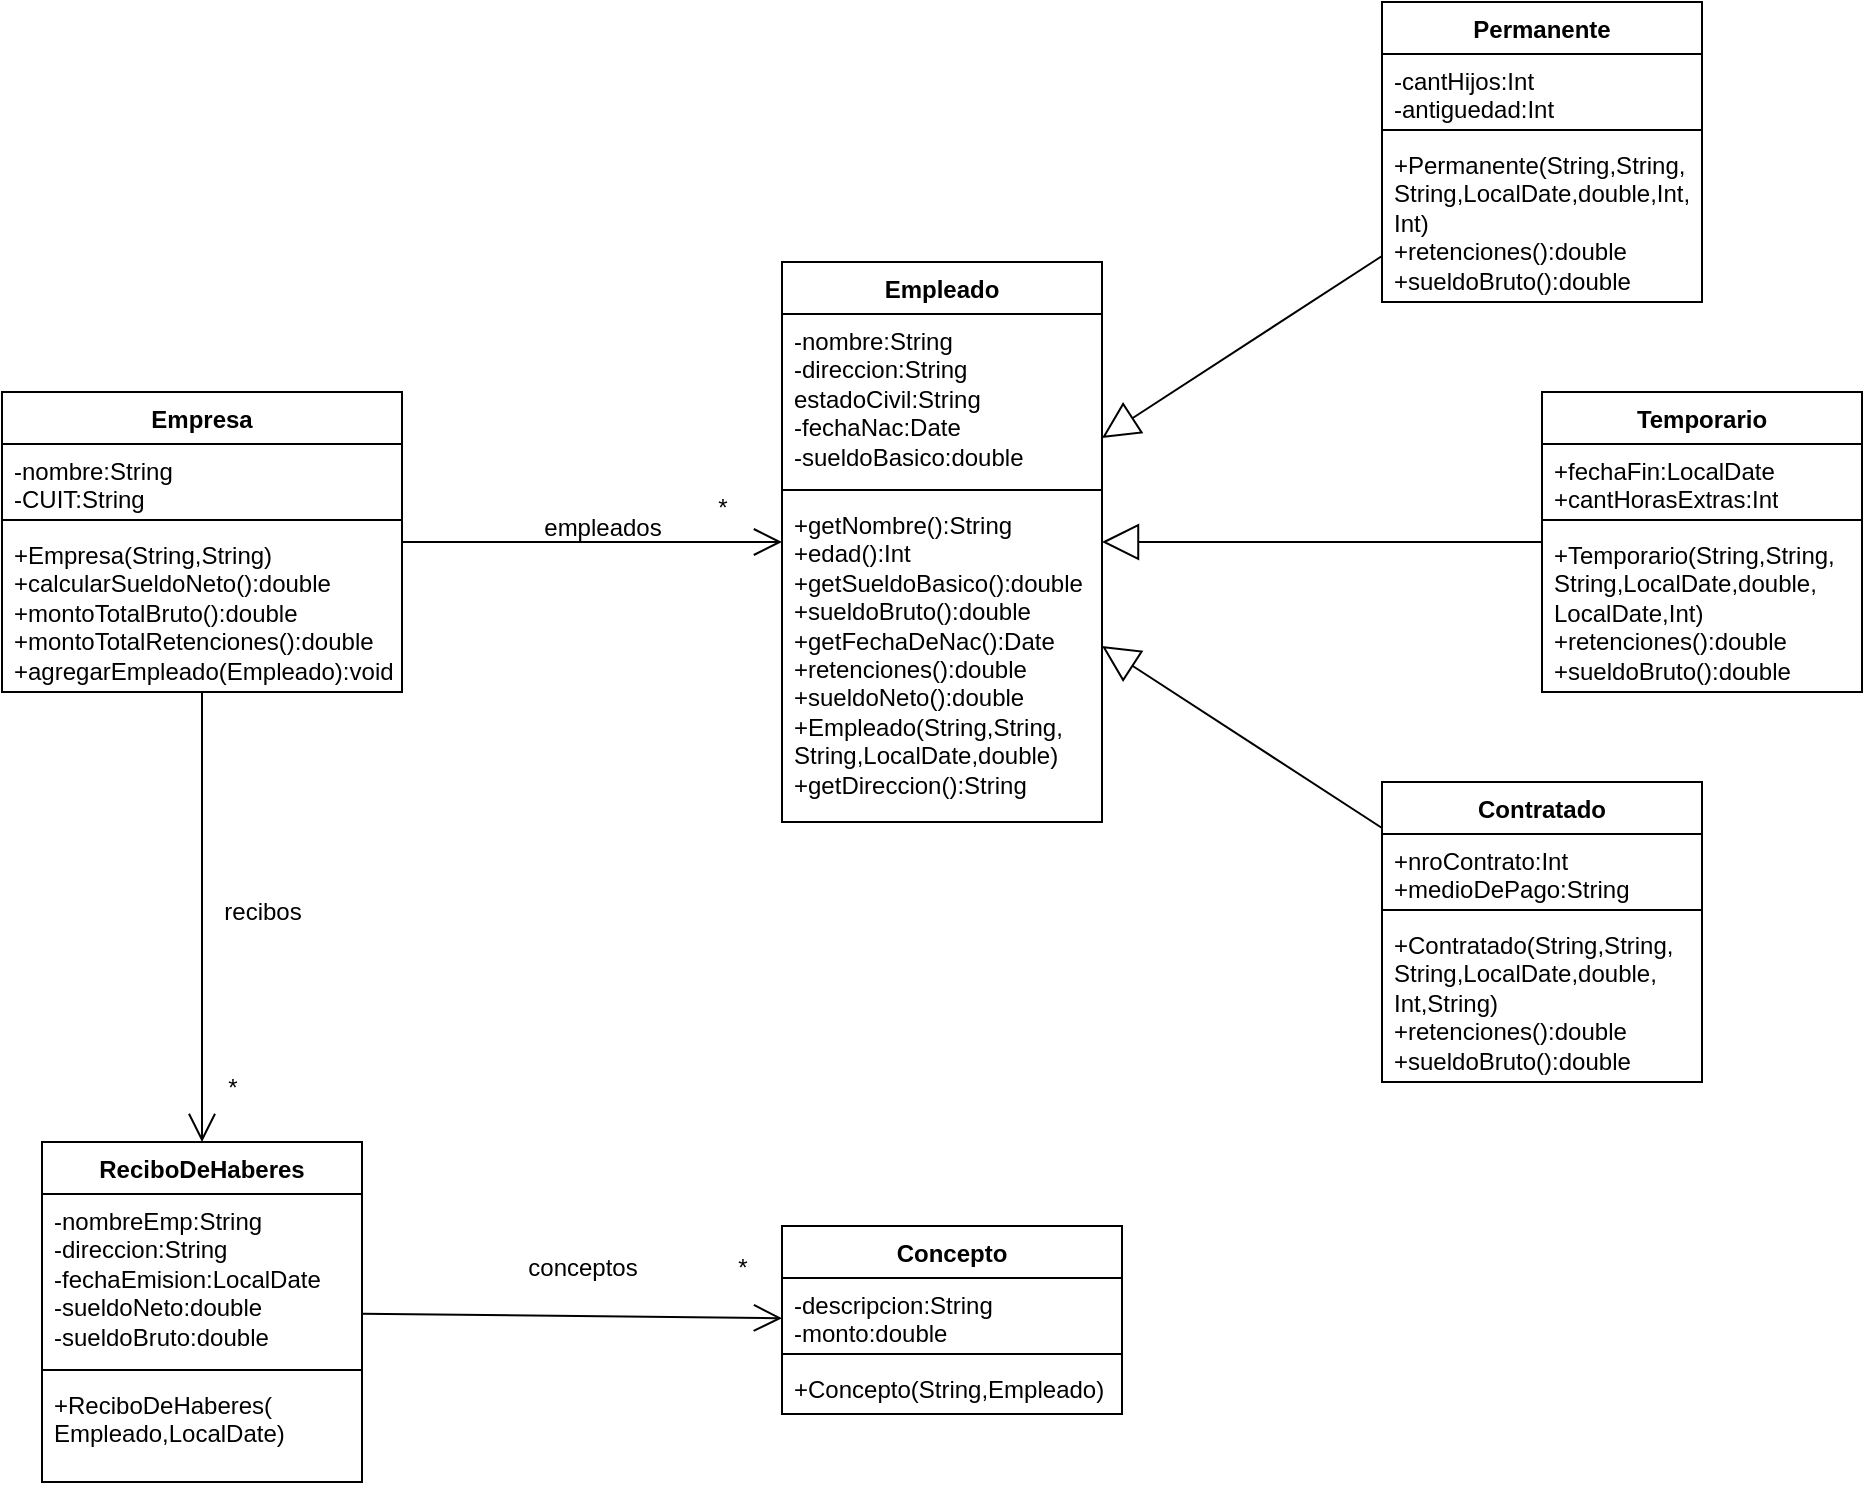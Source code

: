 <mxfile version="28.0.5">
  <diagram name="Página-1" id="U53bKLvL9u835L_u6-bk">
    <mxGraphModel dx="2253" dy="829" grid="1" gridSize="10" guides="1" tooltips="1" connect="1" arrows="1" fold="1" page="1" pageScale="1" pageWidth="827" pageHeight="1169" math="0" shadow="0">
      <root>
        <mxCell id="0" />
        <mxCell id="1" parent="0" />
        <mxCell id="HKUrXOMlrBpCCyw4MCtT-1" value="Empleado" style="swimlane;fontStyle=1;align=center;verticalAlign=top;childLayout=stackLayout;horizontal=1;startSize=26;horizontalStack=0;resizeParent=1;resizeParentMax=0;resizeLast=0;collapsible=1;marginBottom=0;whiteSpace=wrap;html=1;" vertex="1" parent="1">
          <mxGeometry x="380" y="380" width="160" height="280" as="geometry" />
        </mxCell>
        <mxCell id="HKUrXOMlrBpCCyw4MCtT-2" value="-nombre:String&lt;div&gt;-direccion:String&lt;/div&gt;&lt;div&gt;estadoCivil:String&lt;/div&gt;&lt;div&gt;-fechaNac:Date&lt;/div&gt;&lt;div&gt;-sueldoBasico:double&lt;/div&gt;" style="text;strokeColor=none;fillColor=none;align=left;verticalAlign=top;spacingLeft=4;spacingRight=4;overflow=hidden;rotatable=0;points=[[0,0.5],[1,0.5]];portConstraint=eastwest;whiteSpace=wrap;html=1;" vertex="1" parent="HKUrXOMlrBpCCyw4MCtT-1">
          <mxGeometry y="26" width="160" height="84" as="geometry" />
        </mxCell>
        <mxCell id="HKUrXOMlrBpCCyw4MCtT-3" value="" style="line;strokeWidth=1;fillColor=none;align=left;verticalAlign=middle;spacingTop=-1;spacingLeft=3;spacingRight=3;rotatable=0;labelPosition=right;points=[];portConstraint=eastwest;strokeColor=inherit;" vertex="1" parent="HKUrXOMlrBpCCyw4MCtT-1">
          <mxGeometry y="110" width="160" height="8" as="geometry" />
        </mxCell>
        <mxCell id="HKUrXOMlrBpCCyw4MCtT-4" value="+getNombre():String&lt;div&gt;+edad():Int&lt;/div&gt;&lt;div&gt;+getSueldoBasico():double&lt;/div&gt;&lt;div&gt;+sueldoBruto():double&lt;/div&gt;&lt;div&gt;+getFechaDeNac():Date&lt;/div&gt;&lt;div&gt;+retenciones():double&lt;/div&gt;&lt;div&gt;+sueldoNeto():double&lt;/div&gt;&lt;div&gt;+Empleado(String,String,&lt;/div&gt;&lt;div&gt;String,LocalDate,double)&lt;/div&gt;&lt;div&gt;+getDireccion():String&lt;/div&gt;" style="text;strokeColor=none;fillColor=none;align=left;verticalAlign=top;spacingLeft=4;spacingRight=4;overflow=hidden;rotatable=0;points=[[0,0.5],[1,0.5]];portConstraint=eastwest;whiteSpace=wrap;html=1;" vertex="1" parent="HKUrXOMlrBpCCyw4MCtT-1">
          <mxGeometry y="118" width="160" height="162" as="geometry" />
        </mxCell>
        <mxCell id="HKUrXOMlrBpCCyw4MCtT-5" value="Empresa" style="swimlane;fontStyle=1;align=center;verticalAlign=top;childLayout=stackLayout;horizontal=1;startSize=26;horizontalStack=0;resizeParent=1;resizeParentMax=0;resizeLast=0;collapsible=1;marginBottom=0;whiteSpace=wrap;html=1;" vertex="1" parent="1">
          <mxGeometry x="-10" y="445" width="200" height="150" as="geometry" />
        </mxCell>
        <mxCell id="HKUrXOMlrBpCCyw4MCtT-6" value="-nombre:String&lt;div&gt;-CUIT:String&lt;/div&gt;" style="text;strokeColor=none;fillColor=none;align=left;verticalAlign=top;spacingLeft=4;spacingRight=4;overflow=hidden;rotatable=0;points=[[0,0.5],[1,0.5]];portConstraint=eastwest;whiteSpace=wrap;html=1;" vertex="1" parent="HKUrXOMlrBpCCyw4MCtT-5">
          <mxGeometry y="26" width="200" height="34" as="geometry" />
        </mxCell>
        <mxCell id="HKUrXOMlrBpCCyw4MCtT-7" value="" style="line;strokeWidth=1;fillColor=none;align=left;verticalAlign=middle;spacingTop=-1;spacingLeft=3;spacingRight=3;rotatable=0;labelPosition=right;points=[];portConstraint=eastwest;strokeColor=inherit;" vertex="1" parent="HKUrXOMlrBpCCyw4MCtT-5">
          <mxGeometry y="60" width="200" height="8" as="geometry" />
        </mxCell>
        <mxCell id="HKUrXOMlrBpCCyw4MCtT-8" value="+Empresa(String,String)&lt;div&gt;+calcularSueldoNeto():double&lt;/div&gt;&lt;div&gt;+montoTotalBruto():double&lt;/div&gt;&lt;div&gt;+montoTotalRetenciones():&lt;span style=&quot;background-color: transparent; color: light-dark(rgb(0, 0, 0), rgb(255, 255, 255));&quot;&gt;double&lt;/span&gt;&lt;/div&gt;&lt;div&gt;&lt;span style=&quot;background-color: transparent; color: light-dark(rgb(0, 0, 0), rgb(255, 255, 255));&quot;&gt;+agregarEmpleado(Empleado):void&lt;/span&gt;&lt;/div&gt;" style="text;strokeColor=none;fillColor=none;align=left;verticalAlign=top;spacingLeft=4;spacingRight=4;overflow=hidden;rotatable=0;points=[[0,0.5],[1,0.5]];portConstraint=eastwest;whiteSpace=wrap;html=1;" vertex="1" parent="HKUrXOMlrBpCCyw4MCtT-5">
          <mxGeometry y="68" width="200" height="82" as="geometry" />
        </mxCell>
        <mxCell id="HKUrXOMlrBpCCyw4MCtT-9" value="Permanente" style="swimlane;fontStyle=1;align=center;verticalAlign=top;childLayout=stackLayout;horizontal=1;startSize=26;horizontalStack=0;resizeParent=1;resizeParentMax=0;resizeLast=0;collapsible=1;marginBottom=0;whiteSpace=wrap;html=1;" vertex="1" parent="1">
          <mxGeometry x="680" y="250" width="160" height="150" as="geometry" />
        </mxCell>
        <mxCell id="HKUrXOMlrBpCCyw4MCtT-10" value="-cantHijos:Int&lt;div&gt;-antiguedad:Int&lt;/div&gt;" style="text;strokeColor=none;fillColor=none;align=left;verticalAlign=top;spacingLeft=4;spacingRight=4;overflow=hidden;rotatable=0;points=[[0,0.5],[1,0.5]];portConstraint=eastwest;whiteSpace=wrap;html=1;" vertex="1" parent="HKUrXOMlrBpCCyw4MCtT-9">
          <mxGeometry y="26" width="160" height="34" as="geometry" />
        </mxCell>
        <mxCell id="HKUrXOMlrBpCCyw4MCtT-11" value="" style="line;strokeWidth=1;fillColor=none;align=left;verticalAlign=middle;spacingTop=-1;spacingLeft=3;spacingRight=3;rotatable=0;labelPosition=right;points=[];portConstraint=eastwest;strokeColor=inherit;" vertex="1" parent="HKUrXOMlrBpCCyw4MCtT-9">
          <mxGeometry y="60" width="160" height="8" as="geometry" />
        </mxCell>
        <mxCell id="HKUrXOMlrBpCCyw4MCtT-12" value="+Permanente(String,String,&lt;div&gt;String,LocalDate,double,Int,&lt;/div&gt;&lt;div&gt;Int)&lt;div&gt;+retenciones():double&lt;/div&gt;&lt;div&gt;+sueldoBruto():double&lt;/div&gt;&lt;/div&gt;" style="text;strokeColor=none;fillColor=none;align=left;verticalAlign=top;spacingLeft=4;spacingRight=4;overflow=hidden;rotatable=0;points=[[0,0.5],[1,0.5]];portConstraint=eastwest;whiteSpace=wrap;html=1;" vertex="1" parent="HKUrXOMlrBpCCyw4MCtT-9">
          <mxGeometry y="68" width="160" height="82" as="geometry" />
        </mxCell>
        <mxCell id="HKUrXOMlrBpCCyw4MCtT-13" value="Temporario" style="swimlane;fontStyle=1;align=center;verticalAlign=top;childLayout=stackLayout;horizontal=1;startSize=26;horizontalStack=0;resizeParent=1;resizeParentMax=0;resizeLast=0;collapsible=1;marginBottom=0;whiteSpace=wrap;html=1;" vertex="1" parent="1">
          <mxGeometry x="760" y="445" width="160" height="150" as="geometry" />
        </mxCell>
        <mxCell id="HKUrXOMlrBpCCyw4MCtT-14" value="+fechaFin:LocalDate&lt;div&gt;+cantHorasExtras:Int&lt;/div&gt;" style="text;strokeColor=none;fillColor=none;align=left;verticalAlign=top;spacingLeft=4;spacingRight=4;overflow=hidden;rotatable=0;points=[[0,0.5],[1,0.5]];portConstraint=eastwest;whiteSpace=wrap;html=1;" vertex="1" parent="HKUrXOMlrBpCCyw4MCtT-13">
          <mxGeometry y="26" width="160" height="34" as="geometry" />
        </mxCell>
        <mxCell id="HKUrXOMlrBpCCyw4MCtT-15" value="" style="line;strokeWidth=1;fillColor=none;align=left;verticalAlign=middle;spacingTop=-1;spacingLeft=3;spacingRight=3;rotatable=0;labelPosition=right;points=[];portConstraint=eastwest;strokeColor=inherit;" vertex="1" parent="HKUrXOMlrBpCCyw4MCtT-13">
          <mxGeometry y="60" width="160" height="8" as="geometry" />
        </mxCell>
        <mxCell id="HKUrXOMlrBpCCyw4MCtT-16" value="+Temporario(String,String,&lt;div&gt;String,LocalDate,double,&lt;/div&gt;&lt;div&gt;LocalDate,&lt;span style=&quot;background-color: transparent; color: light-dark(rgb(0, 0, 0), rgb(255, 255, 255));&quot;&gt;Int)&lt;/span&gt;&lt;/div&gt;&lt;div&gt;&lt;div&gt;+retenciones():double&lt;/div&gt;&lt;div&gt;+sueldoBruto():double&lt;/div&gt;&lt;/div&gt;" style="text;strokeColor=none;fillColor=none;align=left;verticalAlign=top;spacingLeft=4;spacingRight=4;overflow=hidden;rotatable=0;points=[[0,0.5],[1,0.5]];portConstraint=eastwest;whiteSpace=wrap;html=1;" vertex="1" parent="HKUrXOMlrBpCCyw4MCtT-13">
          <mxGeometry y="68" width="160" height="82" as="geometry" />
        </mxCell>
        <mxCell id="HKUrXOMlrBpCCyw4MCtT-17" value="Contratado" style="swimlane;fontStyle=1;align=center;verticalAlign=top;childLayout=stackLayout;horizontal=1;startSize=26;horizontalStack=0;resizeParent=1;resizeParentMax=0;resizeLast=0;collapsible=1;marginBottom=0;whiteSpace=wrap;html=1;" vertex="1" parent="1">
          <mxGeometry x="680" y="640" width="160" height="150" as="geometry" />
        </mxCell>
        <mxCell id="HKUrXOMlrBpCCyw4MCtT-18" value="+nroContrato:Int&lt;div&gt;+medioDePago:String&lt;/div&gt;" style="text;strokeColor=none;fillColor=none;align=left;verticalAlign=top;spacingLeft=4;spacingRight=4;overflow=hidden;rotatable=0;points=[[0,0.5],[1,0.5]];portConstraint=eastwest;whiteSpace=wrap;html=1;" vertex="1" parent="HKUrXOMlrBpCCyw4MCtT-17">
          <mxGeometry y="26" width="160" height="34" as="geometry" />
        </mxCell>
        <mxCell id="HKUrXOMlrBpCCyw4MCtT-19" value="" style="line;strokeWidth=1;fillColor=none;align=left;verticalAlign=middle;spacingTop=-1;spacingLeft=3;spacingRight=3;rotatable=0;labelPosition=right;points=[];portConstraint=eastwest;strokeColor=inherit;" vertex="1" parent="HKUrXOMlrBpCCyw4MCtT-17">
          <mxGeometry y="60" width="160" height="8" as="geometry" />
        </mxCell>
        <mxCell id="HKUrXOMlrBpCCyw4MCtT-20" value="+Contratado(String,String,&lt;div&gt;String,LocalDate,double,&lt;/div&gt;&lt;div&gt;&lt;span style=&quot;background-color: transparent; color: light-dark(rgb(0, 0, 0), rgb(255, 255, 255));&quot;&gt;Int,String)&lt;/span&gt;&lt;/div&gt;&lt;div&gt;&lt;div&gt;+retenciones():double&lt;/div&gt;&lt;div&gt;+sueldoBruto():double&lt;/div&gt;&lt;/div&gt;" style="text;strokeColor=none;fillColor=none;align=left;verticalAlign=top;spacingLeft=4;spacingRight=4;overflow=hidden;rotatable=0;points=[[0,0.5],[1,0.5]];portConstraint=eastwest;whiteSpace=wrap;html=1;" vertex="1" parent="HKUrXOMlrBpCCyw4MCtT-17">
          <mxGeometry y="68" width="160" height="82" as="geometry" />
        </mxCell>
        <mxCell id="HKUrXOMlrBpCCyw4MCtT-21" value="ReciboDeHaberes" style="swimlane;fontStyle=1;align=center;verticalAlign=top;childLayout=stackLayout;horizontal=1;startSize=26;horizontalStack=0;resizeParent=1;resizeParentMax=0;resizeLast=0;collapsible=1;marginBottom=0;whiteSpace=wrap;html=1;" vertex="1" parent="1">
          <mxGeometry x="10" y="820" width="160" height="170" as="geometry" />
        </mxCell>
        <mxCell id="HKUrXOMlrBpCCyw4MCtT-22" value="-nombreEmp:String&lt;div&gt;-direccion:String&lt;/div&gt;&lt;div&gt;-fechaEmision:LocalDate&lt;/div&gt;&lt;div&gt;-sueldoNeto:double&lt;/div&gt;&lt;div&gt;-sueldoBruto:double&lt;/div&gt;" style="text;strokeColor=none;fillColor=none;align=left;verticalAlign=top;spacingLeft=4;spacingRight=4;overflow=hidden;rotatable=0;points=[[0,0.5],[1,0.5]];portConstraint=eastwest;whiteSpace=wrap;html=1;" vertex="1" parent="HKUrXOMlrBpCCyw4MCtT-21">
          <mxGeometry y="26" width="160" height="84" as="geometry" />
        </mxCell>
        <mxCell id="HKUrXOMlrBpCCyw4MCtT-23" value="" style="line;strokeWidth=1;fillColor=none;align=left;verticalAlign=middle;spacingTop=-1;spacingLeft=3;spacingRight=3;rotatable=0;labelPosition=right;points=[];portConstraint=eastwest;strokeColor=inherit;" vertex="1" parent="HKUrXOMlrBpCCyw4MCtT-21">
          <mxGeometry y="110" width="160" height="8" as="geometry" />
        </mxCell>
        <mxCell id="HKUrXOMlrBpCCyw4MCtT-24" value="+ReciboDeHaberes(&lt;div&gt;Empleado,LocalDate)&lt;/div&gt;" style="text;strokeColor=none;fillColor=none;align=left;verticalAlign=top;spacingLeft=4;spacingRight=4;overflow=hidden;rotatable=0;points=[[0,0.5],[1,0.5]];portConstraint=eastwest;whiteSpace=wrap;html=1;" vertex="1" parent="HKUrXOMlrBpCCyw4MCtT-21">
          <mxGeometry y="118" width="160" height="52" as="geometry" />
        </mxCell>
        <mxCell id="HKUrXOMlrBpCCyw4MCtT-25" value="Concepto" style="swimlane;fontStyle=1;align=center;verticalAlign=top;childLayout=stackLayout;horizontal=1;startSize=26;horizontalStack=0;resizeParent=1;resizeParentMax=0;resizeLast=0;collapsible=1;marginBottom=0;whiteSpace=wrap;html=1;" vertex="1" parent="1">
          <mxGeometry x="380" y="862" width="170" height="94" as="geometry" />
        </mxCell>
        <mxCell id="HKUrXOMlrBpCCyw4MCtT-26" value="-descripcion:String&lt;div&gt;-monto:double&lt;/div&gt;" style="text;strokeColor=none;fillColor=none;align=left;verticalAlign=top;spacingLeft=4;spacingRight=4;overflow=hidden;rotatable=0;points=[[0,0.5],[1,0.5]];portConstraint=eastwest;whiteSpace=wrap;html=1;" vertex="1" parent="HKUrXOMlrBpCCyw4MCtT-25">
          <mxGeometry y="26" width="170" height="34" as="geometry" />
        </mxCell>
        <mxCell id="HKUrXOMlrBpCCyw4MCtT-27" value="" style="line;strokeWidth=1;fillColor=none;align=left;verticalAlign=middle;spacingTop=-1;spacingLeft=3;spacingRight=3;rotatable=0;labelPosition=right;points=[];portConstraint=eastwest;strokeColor=inherit;" vertex="1" parent="HKUrXOMlrBpCCyw4MCtT-25">
          <mxGeometry y="60" width="170" height="8" as="geometry" />
        </mxCell>
        <mxCell id="HKUrXOMlrBpCCyw4MCtT-28" value="+Concepto(String,Empleado)" style="text;strokeColor=none;fillColor=none;align=left;verticalAlign=top;spacingLeft=4;spacingRight=4;overflow=hidden;rotatable=0;points=[[0,0.5],[1,0.5]];portConstraint=eastwest;whiteSpace=wrap;html=1;" vertex="1" parent="HKUrXOMlrBpCCyw4MCtT-25">
          <mxGeometry y="68" width="170" height="26" as="geometry" />
        </mxCell>
        <mxCell id="HKUrXOMlrBpCCyw4MCtT-29" value="" style="endArrow=block;endSize=16;endFill=0;html=1;rounded=0;" edge="1" parent="1" source="HKUrXOMlrBpCCyw4MCtT-13" target="HKUrXOMlrBpCCyw4MCtT-1">
          <mxGeometry width="160" relative="1" as="geometry">
            <mxPoint x="330" y="630" as="sourcePoint" />
            <mxPoint x="490" y="630" as="targetPoint" />
          </mxGeometry>
        </mxCell>
        <mxCell id="HKUrXOMlrBpCCyw4MCtT-30" value="" style="endArrow=block;endSize=16;endFill=0;html=1;rounded=0;" edge="1" parent="1" source="HKUrXOMlrBpCCyw4MCtT-9" target="HKUrXOMlrBpCCyw4MCtT-1">
          <mxGeometry x="-0.001" width="160" relative="1" as="geometry">
            <mxPoint x="960" y="510" as="sourcePoint" />
            <mxPoint x="730" y="510" as="targetPoint" />
            <mxPoint as="offset" />
          </mxGeometry>
        </mxCell>
        <mxCell id="HKUrXOMlrBpCCyw4MCtT-31" value="" style="endArrow=block;endSize=16;endFill=0;html=1;rounded=0;" edge="1" parent="1" source="HKUrXOMlrBpCCyw4MCtT-17" target="HKUrXOMlrBpCCyw4MCtT-1">
          <mxGeometry width="160" relative="1" as="geometry">
            <mxPoint x="910" y="490" as="sourcePoint" />
            <mxPoint x="680" y="490" as="targetPoint" />
          </mxGeometry>
        </mxCell>
        <mxCell id="HKUrXOMlrBpCCyw4MCtT-32" value="" style="endArrow=open;endFill=1;endSize=12;html=1;rounded=0;" edge="1" parent="1" source="HKUrXOMlrBpCCyw4MCtT-5" target="HKUrXOMlrBpCCyw4MCtT-1">
          <mxGeometry width="160" relative="1" as="geometry">
            <mxPoint x="160" y="640" as="sourcePoint" />
            <mxPoint x="320" y="640" as="targetPoint" />
          </mxGeometry>
        </mxCell>
        <mxCell id="HKUrXOMlrBpCCyw4MCtT-33" value="empleados" style="text;html=1;align=center;verticalAlign=middle;resizable=0;points=[];autosize=1;strokeColor=none;fillColor=none;" vertex="1" parent="1">
          <mxGeometry x="250" y="498" width="80" height="30" as="geometry" />
        </mxCell>
        <mxCell id="HKUrXOMlrBpCCyw4MCtT-34" value="*" style="text;html=1;align=center;verticalAlign=middle;resizable=0;points=[];autosize=1;strokeColor=none;fillColor=none;" vertex="1" parent="1">
          <mxGeometry x="335" y="488" width="30" height="30" as="geometry" />
        </mxCell>
        <mxCell id="HKUrXOMlrBpCCyw4MCtT-35" value="" style="endArrow=open;endFill=1;endSize=12;html=1;rounded=0;" edge="1" parent="1" source="HKUrXOMlrBpCCyw4MCtT-5" target="HKUrXOMlrBpCCyw4MCtT-21">
          <mxGeometry width="160" relative="1" as="geometry">
            <mxPoint x="200" y="740" as="sourcePoint" />
            <mxPoint x="110" y="830" as="targetPoint" />
          </mxGeometry>
        </mxCell>
        <mxCell id="HKUrXOMlrBpCCyw4MCtT-36" value="" style="endArrow=open;endFill=1;endSize=12;html=1;rounded=0;" edge="1" parent="1" source="HKUrXOMlrBpCCyw4MCtT-21" target="HKUrXOMlrBpCCyw4MCtT-25">
          <mxGeometry width="160" relative="1" as="geometry">
            <mxPoint x="240" y="730" as="sourcePoint" />
            <mxPoint x="400" y="730" as="targetPoint" />
          </mxGeometry>
        </mxCell>
        <mxCell id="HKUrXOMlrBpCCyw4MCtT-37" value="recibos" style="text;html=1;align=center;verticalAlign=middle;resizable=0;points=[];autosize=1;strokeColor=none;fillColor=none;" vertex="1" parent="1">
          <mxGeometry x="90" y="690" width="60" height="30" as="geometry" />
        </mxCell>
        <mxCell id="HKUrXOMlrBpCCyw4MCtT-38" value="*" style="text;html=1;align=center;verticalAlign=middle;resizable=0;points=[];autosize=1;strokeColor=none;fillColor=none;" vertex="1" parent="1">
          <mxGeometry x="90" y="778" width="30" height="30" as="geometry" />
        </mxCell>
        <mxCell id="HKUrXOMlrBpCCyw4MCtT-39" value="conceptos" style="text;html=1;align=center;verticalAlign=middle;resizable=0;points=[];autosize=1;strokeColor=none;fillColor=none;" vertex="1" parent="1">
          <mxGeometry x="240" y="868" width="80" height="30" as="geometry" />
        </mxCell>
        <mxCell id="HKUrXOMlrBpCCyw4MCtT-40" value="*" style="text;html=1;align=center;verticalAlign=middle;resizable=0;points=[];autosize=1;strokeColor=none;fillColor=none;" vertex="1" parent="1">
          <mxGeometry x="345" y="868" width="30" height="30" as="geometry" />
        </mxCell>
      </root>
    </mxGraphModel>
  </diagram>
</mxfile>
